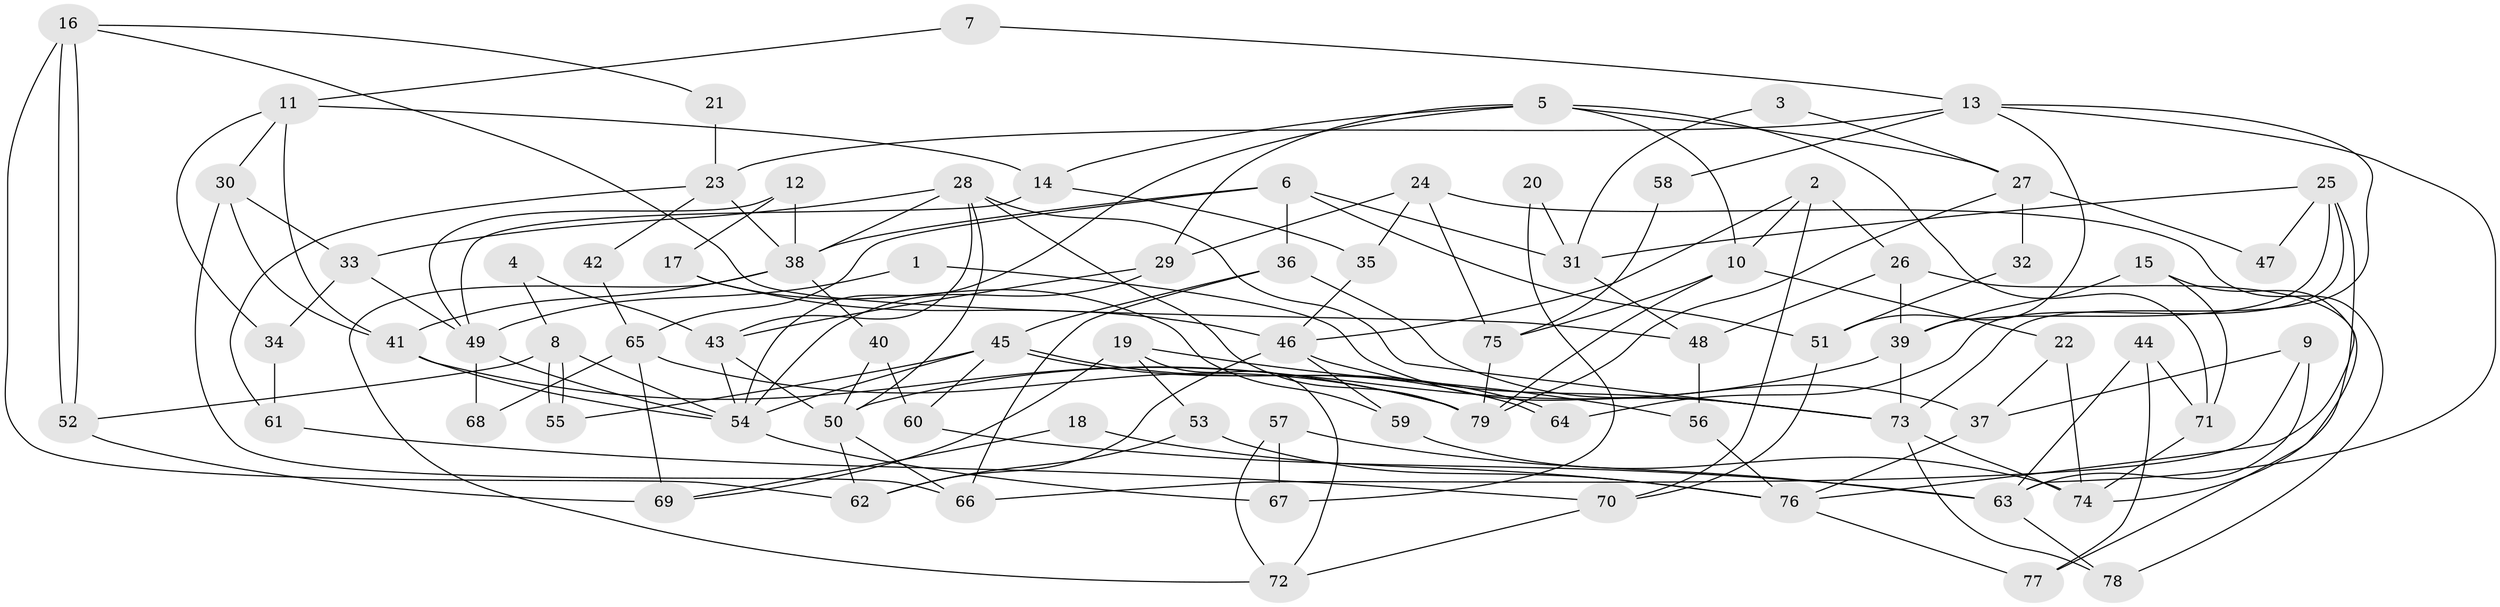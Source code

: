 // Generated by graph-tools (version 1.1) at 2025/14/03/09/25 04:14:54]
// undirected, 79 vertices, 158 edges
graph export_dot {
graph [start="1"]
  node [color=gray90,style=filled];
  1;
  2;
  3;
  4;
  5;
  6;
  7;
  8;
  9;
  10;
  11;
  12;
  13;
  14;
  15;
  16;
  17;
  18;
  19;
  20;
  21;
  22;
  23;
  24;
  25;
  26;
  27;
  28;
  29;
  30;
  31;
  32;
  33;
  34;
  35;
  36;
  37;
  38;
  39;
  40;
  41;
  42;
  43;
  44;
  45;
  46;
  47;
  48;
  49;
  50;
  51;
  52;
  53;
  54;
  55;
  56;
  57;
  58;
  59;
  60;
  61;
  62;
  63;
  64;
  65;
  66;
  67;
  68;
  69;
  70;
  71;
  72;
  73;
  74;
  75;
  76;
  77;
  78;
  79;
  1 -- 49;
  1 -- 73;
  2 -- 46;
  2 -- 10;
  2 -- 26;
  2 -- 70;
  3 -- 27;
  3 -- 31;
  4 -- 43;
  4 -- 8;
  5 -- 54;
  5 -- 14;
  5 -- 10;
  5 -- 27;
  5 -- 29;
  5 -- 71;
  6 -- 36;
  6 -- 38;
  6 -- 31;
  6 -- 51;
  6 -- 65;
  7 -- 11;
  7 -- 13;
  8 -- 55;
  8 -- 55;
  8 -- 54;
  8 -- 52;
  9 -- 66;
  9 -- 37;
  9 -- 63;
  10 -- 79;
  10 -- 22;
  10 -- 75;
  11 -- 14;
  11 -- 41;
  11 -- 30;
  11 -- 34;
  12 -- 38;
  12 -- 17;
  12 -- 49;
  13 -- 63;
  13 -- 23;
  13 -- 51;
  13 -- 58;
  13 -- 73;
  14 -- 49;
  14 -- 35;
  15 -- 74;
  15 -- 71;
  15 -- 39;
  16 -- 62;
  16 -- 52;
  16 -- 52;
  16 -- 21;
  16 -- 48;
  17 -- 46;
  17 -- 59;
  18 -- 76;
  18 -- 69;
  19 -- 69;
  19 -- 72;
  19 -- 53;
  19 -- 56;
  20 -- 67;
  20 -- 31;
  21 -- 23;
  22 -- 74;
  22 -- 37;
  23 -- 38;
  23 -- 61;
  23 -- 42;
  24 -- 29;
  24 -- 75;
  24 -- 35;
  24 -- 78;
  25 -- 39;
  25 -- 76;
  25 -- 31;
  25 -- 47;
  25 -- 64;
  26 -- 48;
  26 -- 39;
  26 -- 77;
  27 -- 79;
  27 -- 32;
  27 -- 47;
  28 -- 43;
  28 -- 73;
  28 -- 33;
  28 -- 38;
  28 -- 50;
  28 -- 79;
  29 -- 43;
  29 -- 54;
  30 -- 33;
  30 -- 41;
  30 -- 66;
  31 -- 48;
  32 -- 51;
  33 -- 49;
  33 -- 34;
  34 -- 61;
  35 -- 46;
  36 -- 66;
  36 -- 45;
  36 -- 37;
  37 -- 76;
  38 -- 40;
  38 -- 41;
  38 -- 72;
  39 -- 50;
  39 -- 73;
  40 -- 50;
  40 -- 60;
  41 -- 54;
  41 -- 79;
  42 -- 65;
  43 -- 50;
  43 -- 54;
  44 -- 77;
  44 -- 63;
  44 -- 71;
  45 -- 54;
  45 -- 64;
  45 -- 64;
  45 -- 55;
  45 -- 60;
  46 -- 73;
  46 -- 62;
  46 -- 59;
  48 -- 56;
  49 -- 54;
  49 -- 68;
  50 -- 62;
  50 -- 66;
  51 -- 70;
  52 -- 69;
  53 -- 76;
  53 -- 62;
  54 -- 67;
  56 -- 76;
  57 -- 63;
  57 -- 72;
  57 -- 67;
  58 -- 75;
  59 -- 74;
  60 -- 63;
  61 -- 70;
  63 -- 78;
  65 -- 79;
  65 -- 68;
  65 -- 69;
  70 -- 72;
  71 -- 74;
  73 -- 74;
  73 -- 78;
  75 -- 79;
  76 -- 77;
}

